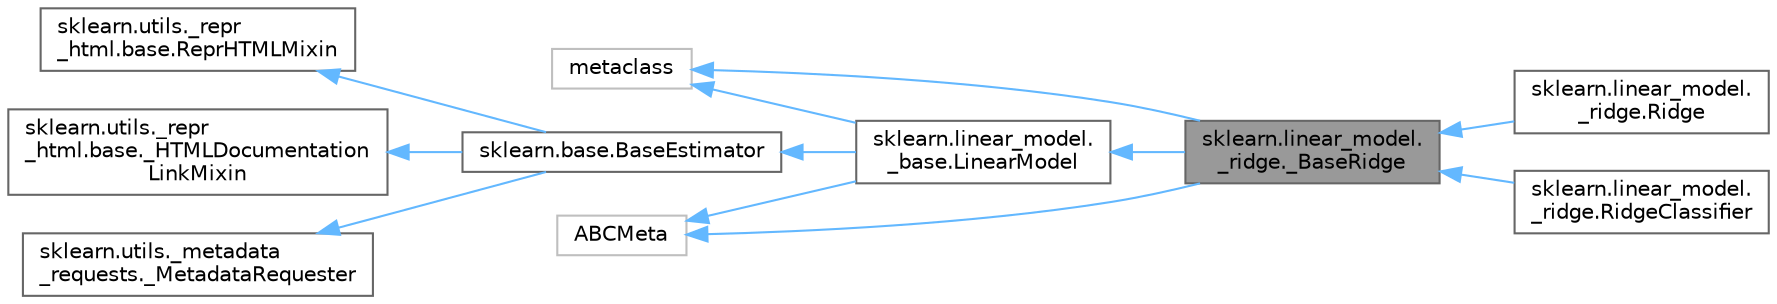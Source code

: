 digraph "sklearn.linear_model._ridge._BaseRidge"
{
 // LATEX_PDF_SIZE
  bgcolor="transparent";
  edge [fontname=Helvetica,fontsize=10,labelfontname=Helvetica,labelfontsize=10];
  node [fontname=Helvetica,fontsize=10,shape=box,height=0.2,width=0.4];
  rankdir="LR";
  Node1 [id="Node000001",label="sklearn.linear_model.\l_ridge._BaseRidge",height=0.2,width=0.4,color="gray40", fillcolor="grey60", style="filled", fontcolor="black",tooltip=" "];
  Node2 -> Node1 [id="edge12_Node000001_Node000002",dir="back",color="steelblue1",style="solid",tooltip=" "];
  Node2 [id="Node000002",label="sklearn.linear_model.\l_base.LinearModel",height=0.2,width=0.4,color="gray40", fillcolor="white", style="filled",URL="$de/d80/classsklearn_1_1linear__model_1_1__base_1_1LinearModel.html",tooltip=" "];
  Node3 -> Node2 [id="edge13_Node000002_Node000003",dir="back",color="steelblue1",style="solid",tooltip=" "];
  Node3 [id="Node000003",label="sklearn.base.BaseEstimator",height=0.2,width=0.4,color="gray40", fillcolor="white", style="filled",URL="$d3/d20/classsklearn_1_1base_1_1BaseEstimator.html",tooltip=" "];
  Node4 -> Node3 [id="edge14_Node000003_Node000004",dir="back",color="steelblue1",style="solid",tooltip=" "];
  Node4 [id="Node000004",label="sklearn.utils._repr\l_html.base.ReprHTMLMixin",height=0.2,width=0.4,color="gray40", fillcolor="white", style="filled",URL="$d3/d50/classsklearn_1_1utils_1_1__repr__html_1_1base_1_1ReprHTMLMixin.html",tooltip=" "];
  Node5 -> Node3 [id="edge15_Node000003_Node000005",dir="back",color="steelblue1",style="solid",tooltip=" "];
  Node5 [id="Node000005",label="sklearn.utils._repr\l_html.base._HTMLDocumentation\lLinkMixin",height=0.2,width=0.4,color="gray40", fillcolor="white", style="filled",URL="$d5/d05/classsklearn_1_1utils_1_1__repr__html_1_1base_1_1__HTMLDocumentationLinkMixin.html",tooltip=" "];
  Node6 -> Node3 [id="edge16_Node000003_Node000006",dir="back",color="steelblue1",style="solid",tooltip=" "];
  Node6 [id="Node000006",label="sklearn.utils._metadata\l_requests._MetadataRequester",height=0.2,width=0.4,color="gray40", fillcolor="white", style="filled",URL="$d6/dfa/classsklearn_1_1utils_1_1__metadata__requests_1_1__MetadataRequester.html",tooltip=" "];
  Node7 -> Node2 [id="edge17_Node000002_Node000007",dir="back",color="steelblue1",style="solid",tooltip=" "];
  Node7 [id="Node000007",label="metaclass",height=0.2,width=0.4,color="grey75", fillcolor="white", style="filled",URL="$d1/d9a/classmetaclass.html",tooltip=" "];
  Node8 -> Node2 [id="edge18_Node000002_Node000008",dir="back",color="steelblue1",style="solid",tooltip=" "];
  Node8 [id="Node000008",label="ABCMeta",height=0.2,width=0.4,color="grey75", fillcolor="white", style="filled",URL="$df/d42/classABCMeta.html",tooltip=" "];
  Node7 -> Node1 [id="edge19_Node000001_Node000007",dir="back",color="steelblue1",style="solid",tooltip=" "];
  Node8 -> Node1 [id="edge20_Node000001_Node000008",dir="back",color="steelblue1",style="solid",tooltip=" "];
  Node1 -> Node9 [id="edge21_Node000001_Node000009",dir="back",color="steelblue1",style="solid",tooltip=" "];
  Node9 [id="Node000009",label="sklearn.linear_model.\l_ridge.Ridge",height=0.2,width=0.4,color="gray40", fillcolor="white", style="filled",URL="$d2/d6b/classsklearn_1_1linear__model_1_1__ridge_1_1Ridge.html",tooltip=" "];
  Node1 -> Node10 [id="edge22_Node000001_Node000010",dir="back",color="steelblue1",style="solid",tooltip=" "];
  Node10 [id="Node000010",label="sklearn.linear_model.\l_ridge.RidgeClassifier",height=0.2,width=0.4,color="gray40", fillcolor="white", style="filled",URL="$d4/d4a/classsklearn_1_1linear__model_1_1__ridge_1_1RidgeClassifier.html",tooltip=" "];
}
